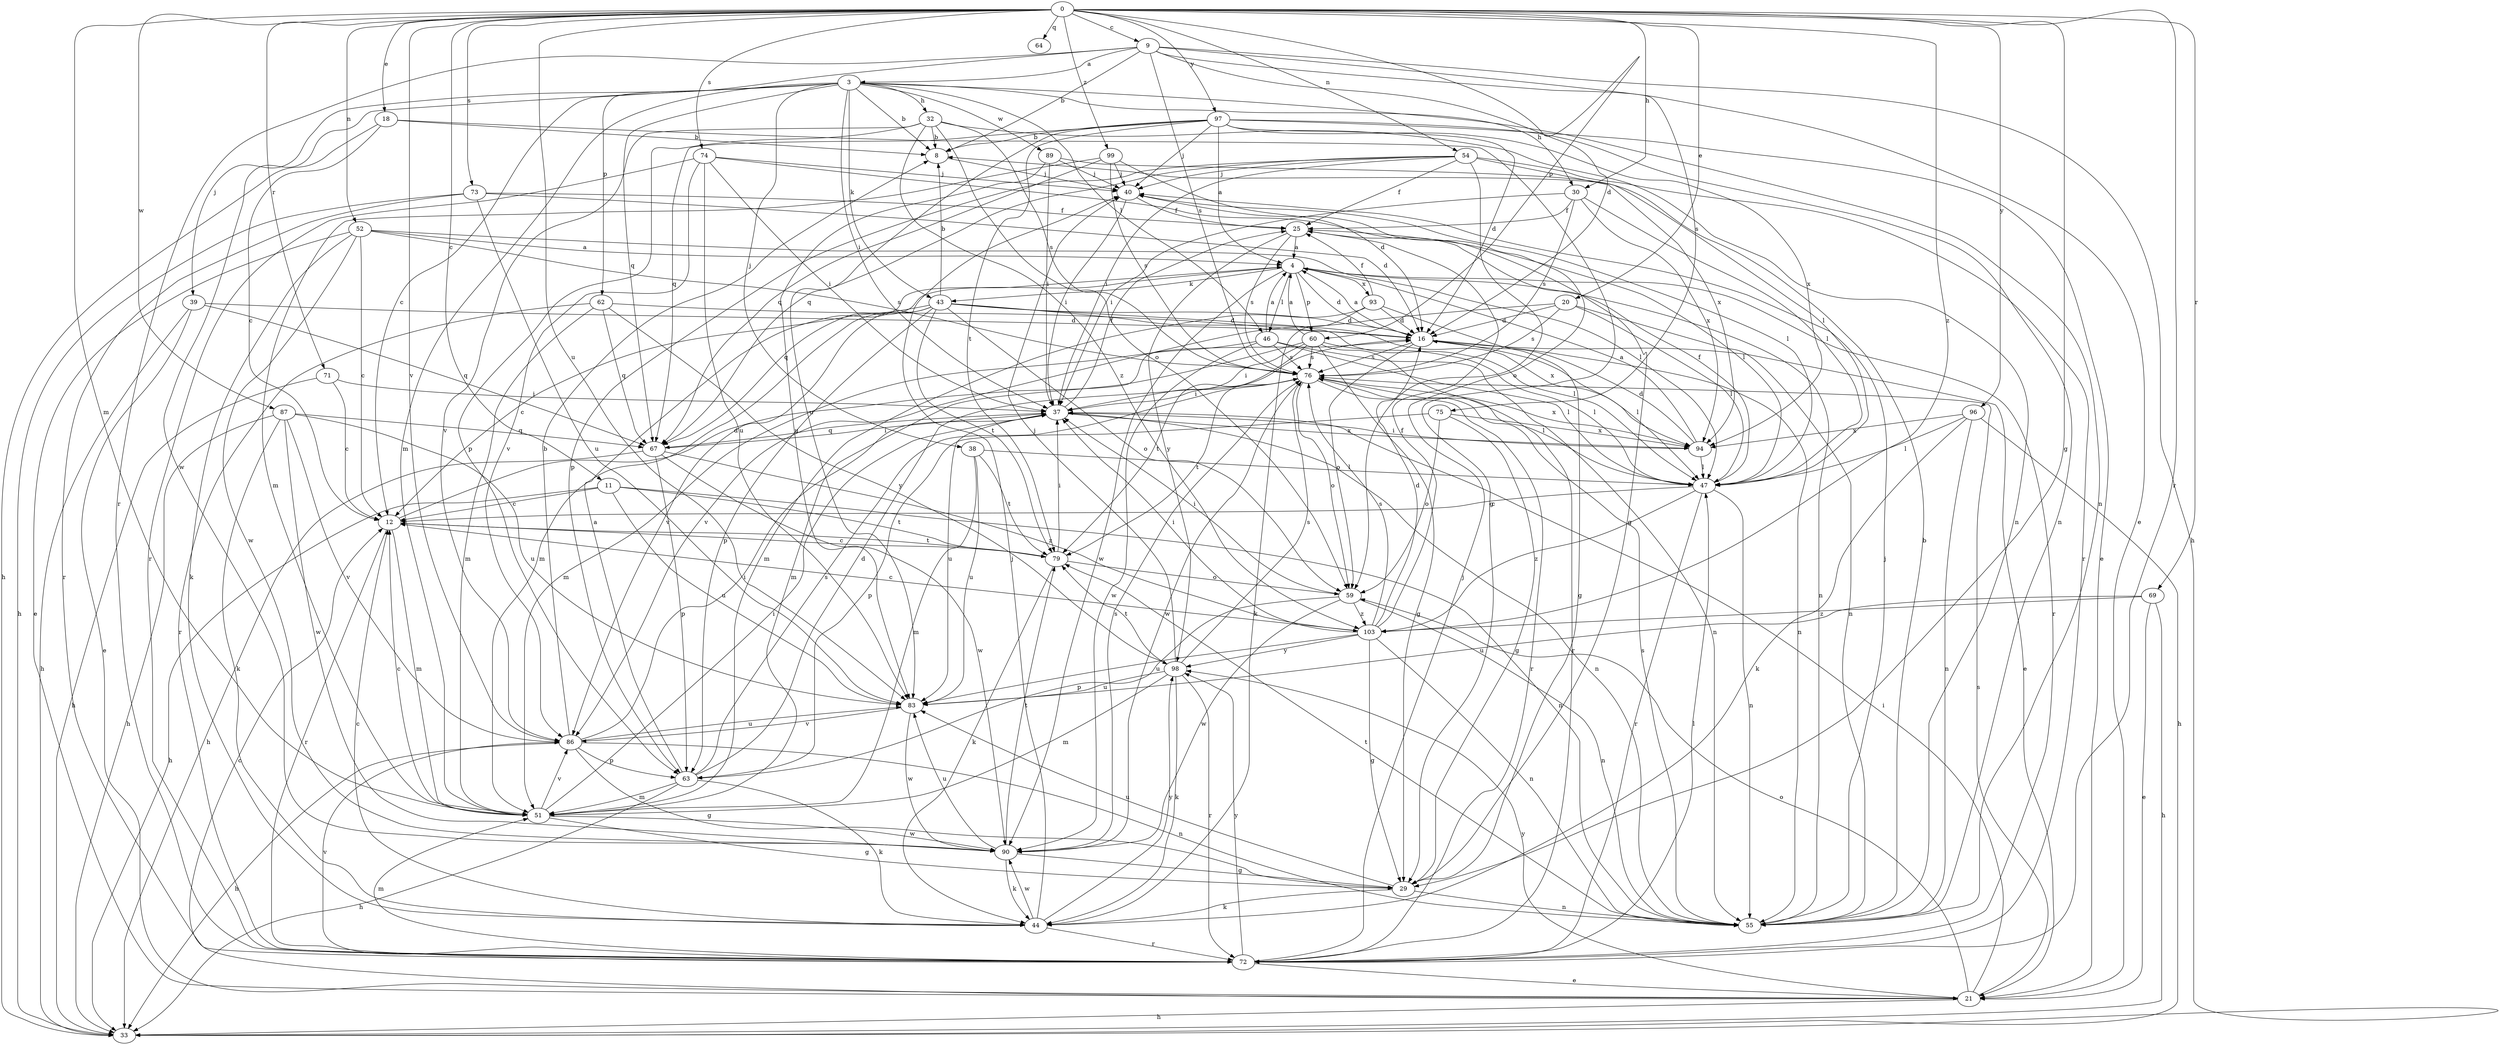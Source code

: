 strict digraph  {
0;
3;
4;
8;
9;
11;
12;
16;
18;
20;
21;
25;
29;
30;
32;
33;
37;
38;
39;
40;
43;
44;
46;
47;
51;
52;
54;
55;
59;
60;
62;
63;
64;
67;
69;
71;
72;
73;
74;
75;
76;
79;
83;
86;
87;
89;
90;
93;
94;
96;
97;
98;
99;
103;
0 -> 9  [label=c];
0 -> 11  [label=c];
0 -> 18  [label=e];
0 -> 20  [label=e];
0 -> 29  [label=g];
0 -> 30  [label=h];
0 -> 51  [label=m];
0 -> 52  [label=n];
0 -> 54  [label=n];
0 -> 60  [label=p];
0 -> 64  [label=q];
0 -> 69  [label=r];
0 -> 71  [label=r];
0 -> 72  [label=r];
0 -> 73  [label=s];
0 -> 74  [label=s];
0 -> 83  [label=u];
0 -> 86  [label=v];
0 -> 87  [label=w];
0 -> 96  [label=y];
0 -> 97  [label=y];
0 -> 99  [label=z];
0 -> 103  [label=z];
3 -> 8  [label=b];
3 -> 12  [label=c];
3 -> 30  [label=h];
3 -> 32  [label=h];
3 -> 37  [label=i];
3 -> 38  [label=j];
3 -> 39  [label=j];
3 -> 43  [label=k];
3 -> 46  [label=l];
3 -> 51  [label=m];
3 -> 55  [label=n];
3 -> 67  [label=q];
3 -> 89  [label=w];
3 -> 90  [label=w];
4 -> 16  [label=d];
4 -> 43  [label=k];
4 -> 46  [label=l];
4 -> 55  [label=n];
4 -> 60  [label=p];
4 -> 67  [label=q];
4 -> 72  [label=r];
4 -> 90  [label=w];
4 -> 93  [label=x];
8 -> 40  [label=j];
9 -> 3  [label=a];
9 -> 8  [label=b];
9 -> 16  [label=d];
9 -> 21  [label=e];
9 -> 33  [label=h];
9 -> 62  [label=p];
9 -> 72  [label=r];
9 -> 75  [label=s];
9 -> 76  [label=s];
11 -> 12  [label=c];
11 -> 33  [label=h];
11 -> 55  [label=n];
11 -> 79  [label=t];
11 -> 83  [label=u];
12 -> 16  [label=d];
12 -> 51  [label=m];
12 -> 72  [label=r];
12 -> 79  [label=t];
16 -> 4  [label=a];
16 -> 21  [label=e];
16 -> 47  [label=l];
16 -> 55  [label=n];
16 -> 59  [label=o];
16 -> 76  [label=s];
18 -> 8  [label=b];
18 -> 12  [label=c];
18 -> 29  [label=g];
18 -> 33  [label=h];
20 -> 16  [label=d];
20 -> 47  [label=l];
20 -> 55  [label=n];
20 -> 76  [label=s];
20 -> 86  [label=v];
21 -> 12  [label=c];
21 -> 33  [label=h];
21 -> 37  [label=i];
21 -> 59  [label=o];
21 -> 76  [label=s];
21 -> 98  [label=y];
25 -> 4  [label=a];
25 -> 47  [label=l];
25 -> 76  [label=s];
25 -> 98  [label=y];
29 -> 44  [label=k];
29 -> 55  [label=n];
29 -> 83  [label=u];
30 -> 25  [label=f];
30 -> 37  [label=i];
30 -> 47  [label=l];
30 -> 76  [label=s];
30 -> 94  [label=x];
32 -> 8  [label=b];
32 -> 55  [label=n];
32 -> 59  [label=o];
32 -> 63  [label=p];
32 -> 76  [label=s];
32 -> 86  [label=v];
32 -> 103  [label=z];
37 -> 25  [label=f];
37 -> 55  [label=n];
37 -> 67  [label=q];
37 -> 83  [label=u];
37 -> 94  [label=x];
38 -> 47  [label=l];
38 -> 51  [label=m];
38 -> 79  [label=t];
38 -> 83  [label=u];
39 -> 16  [label=d];
39 -> 21  [label=e];
39 -> 33  [label=h];
39 -> 67  [label=q];
40 -> 25  [label=f];
40 -> 37  [label=i];
40 -> 47  [label=l];
43 -> 8  [label=b];
43 -> 12  [label=c];
43 -> 16  [label=d];
43 -> 47  [label=l];
43 -> 51  [label=m];
43 -> 59  [label=o];
43 -> 63  [label=p];
43 -> 79  [label=t];
43 -> 86  [label=v];
43 -> 94  [label=x];
44 -> 12  [label=c];
44 -> 40  [label=j];
44 -> 72  [label=r];
44 -> 90  [label=w];
44 -> 98  [label=y];
46 -> 4  [label=a];
46 -> 47  [label=l];
46 -> 51  [label=m];
46 -> 55  [label=n];
46 -> 76  [label=s];
46 -> 90  [label=w];
47 -> 12  [label=c];
47 -> 25  [label=f];
47 -> 55  [label=n];
47 -> 72  [label=r];
47 -> 103  [label=z];
51 -> 12  [label=c];
51 -> 29  [label=g];
51 -> 37  [label=i];
51 -> 86  [label=v];
51 -> 90  [label=w];
52 -> 4  [label=a];
52 -> 12  [label=c];
52 -> 21  [label=e];
52 -> 44  [label=k];
52 -> 47  [label=l];
52 -> 76  [label=s];
52 -> 90  [label=w];
54 -> 25  [label=f];
54 -> 37  [label=i];
54 -> 40  [label=j];
54 -> 59  [label=o];
54 -> 63  [label=p];
54 -> 67  [label=q];
54 -> 72  [label=r];
54 -> 94  [label=x];
55 -> 8  [label=b];
55 -> 40  [label=j];
55 -> 76  [label=s];
55 -> 79  [label=t];
59 -> 37  [label=i];
59 -> 55  [label=n];
59 -> 63  [label=p];
59 -> 90  [label=w];
59 -> 103  [label=z];
60 -> 4  [label=a];
60 -> 29  [label=g];
60 -> 37  [label=i];
60 -> 47  [label=l];
60 -> 51  [label=m];
60 -> 72  [label=r];
60 -> 76  [label=s];
60 -> 79  [label=t];
62 -> 16  [label=d];
62 -> 51  [label=m];
62 -> 67  [label=q];
62 -> 72  [label=r];
62 -> 98  [label=y];
63 -> 4  [label=a];
63 -> 16  [label=d];
63 -> 33  [label=h];
63 -> 44  [label=k];
63 -> 51  [label=m];
63 -> 76  [label=s];
67 -> 33  [label=h];
67 -> 37  [label=i];
67 -> 63  [label=p];
67 -> 90  [label=w];
67 -> 103  [label=z];
69 -> 21  [label=e];
69 -> 33  [label=h];
69 -> 83  [label=u];
69 -> 103  [label=z];
71 -> 12  [label=c];
71 -> 33  [label=h];
71 -> 37  [label=i];
72 -> 21  [label=e];
72 -> 40  [label=j];
72 -> 47  [label=l];
72 -> 51  [label=m];
72 -> 86  [label=v];
72 -> 98  [label=y];
73 -> 16  [label=d];
73 -> 25  [label=f];
73 -> 33  [label=h];
73 -> 72  [label=r];
73 -> 83  [label=u];
74 -> 29  [label=g];
74 -> 37  [label=i];
74 -> 40  [label=j];
74 -> 72  [label=r];
74 -> 83  [label=u];
74 -> 86  [label=v];
75 -> 29  [label=g];
75 -> 59  [label=o];
75 -> 63  [label=p];
75 -> 94  [label=x];
76 -> 37  [label=i];
76 -> 47  [label=l];
76 -> 59  [label=o];
76 -> 72  [label=r];
76 -> 79  [label=t];
76 -> 90  [label=w];
76 -> 94  [label=x];
79 -> 12  [label=c];
79 -> 37  [label=i];
79 -> 44  [label=k];
79 -> 59  [label=o];
83 -> 86  [label=v];
83 -> 90  [label=w];
86 -> 8  [label=b];
86 -> 29  [label=g];
86 -> 33  [label=h];
86 -> 37  [label=i];
86 -> 55  [label=n];
86 -> 63  [label=p];
86 -> 83  [label=u];
87 -> 33  [label=h];
87 -> 44  [label=k];
87 -> 67  [label=q];
87 -> 83  [label=u];
87 -> 86  [label=v];
87 -> 90  [label=w];
89 -> 37  [label=i];
89 -> 40  [label=j];
89 -> 47  [label=l];
89 -> 83  [label=u];
90 -> 29  [label=g];
90 -> 44  [label=k];
90 -> 76  [label=s];
90 -> 79  [label=t];
90 -> 83  [label=u];
93 -> 16  [label=d];
93 -> 25  [label=f];
93 -> 29  [label=g];
93 -> 44  [label=k];
93 -> 51  [label=m];
94 -> 4  [label=a];
94 -> 16  [label=d];
94 -> 37  [label=i];
94 -> 47  [label=l];
96 -> 33  [label=h];
96 -> 44  [label=k];
96 -> 47  [label=l];
96 -> 55  [label=n];
96 -> 94  [label=x];
97 -> 4  [label=a];
97 -> 8  [label=b];
97 -> 16  [label=d];
97 -> 21  [label=e];
97 -> 40  [label=j];
97 -> 55  [label=n];
97 -> 67  [label=q];
97 -> 79  [label=t];
97 -> 83  [label=u];
97 -> 94  [label=x];
98 -> 40  [label=j];
98 -> 44  [label=k];
98 -> 51  [label=m];
98 -> 72  [label=r];
98 -> 76  [label=s];
98 -> 79  [label=t];
98 -> 83  [label=u];
99 -> 16  [label=d];
99 -> 40  [label=j];
99 -> 51  [label=m];
99 -> 67  [label=q];
99 -> 76  [label=s];
103 -> 12  [label=c];
103 -> 16  [label=d];
103 -> 25  [label=f];
103 -> 29  [label=g];
103 -> 37  [label=i];
103 -> 55  [label=n];
103 -> 76  [label=s];
103 -> 83  [label=u];
103 -> 98  [label=y];
}
